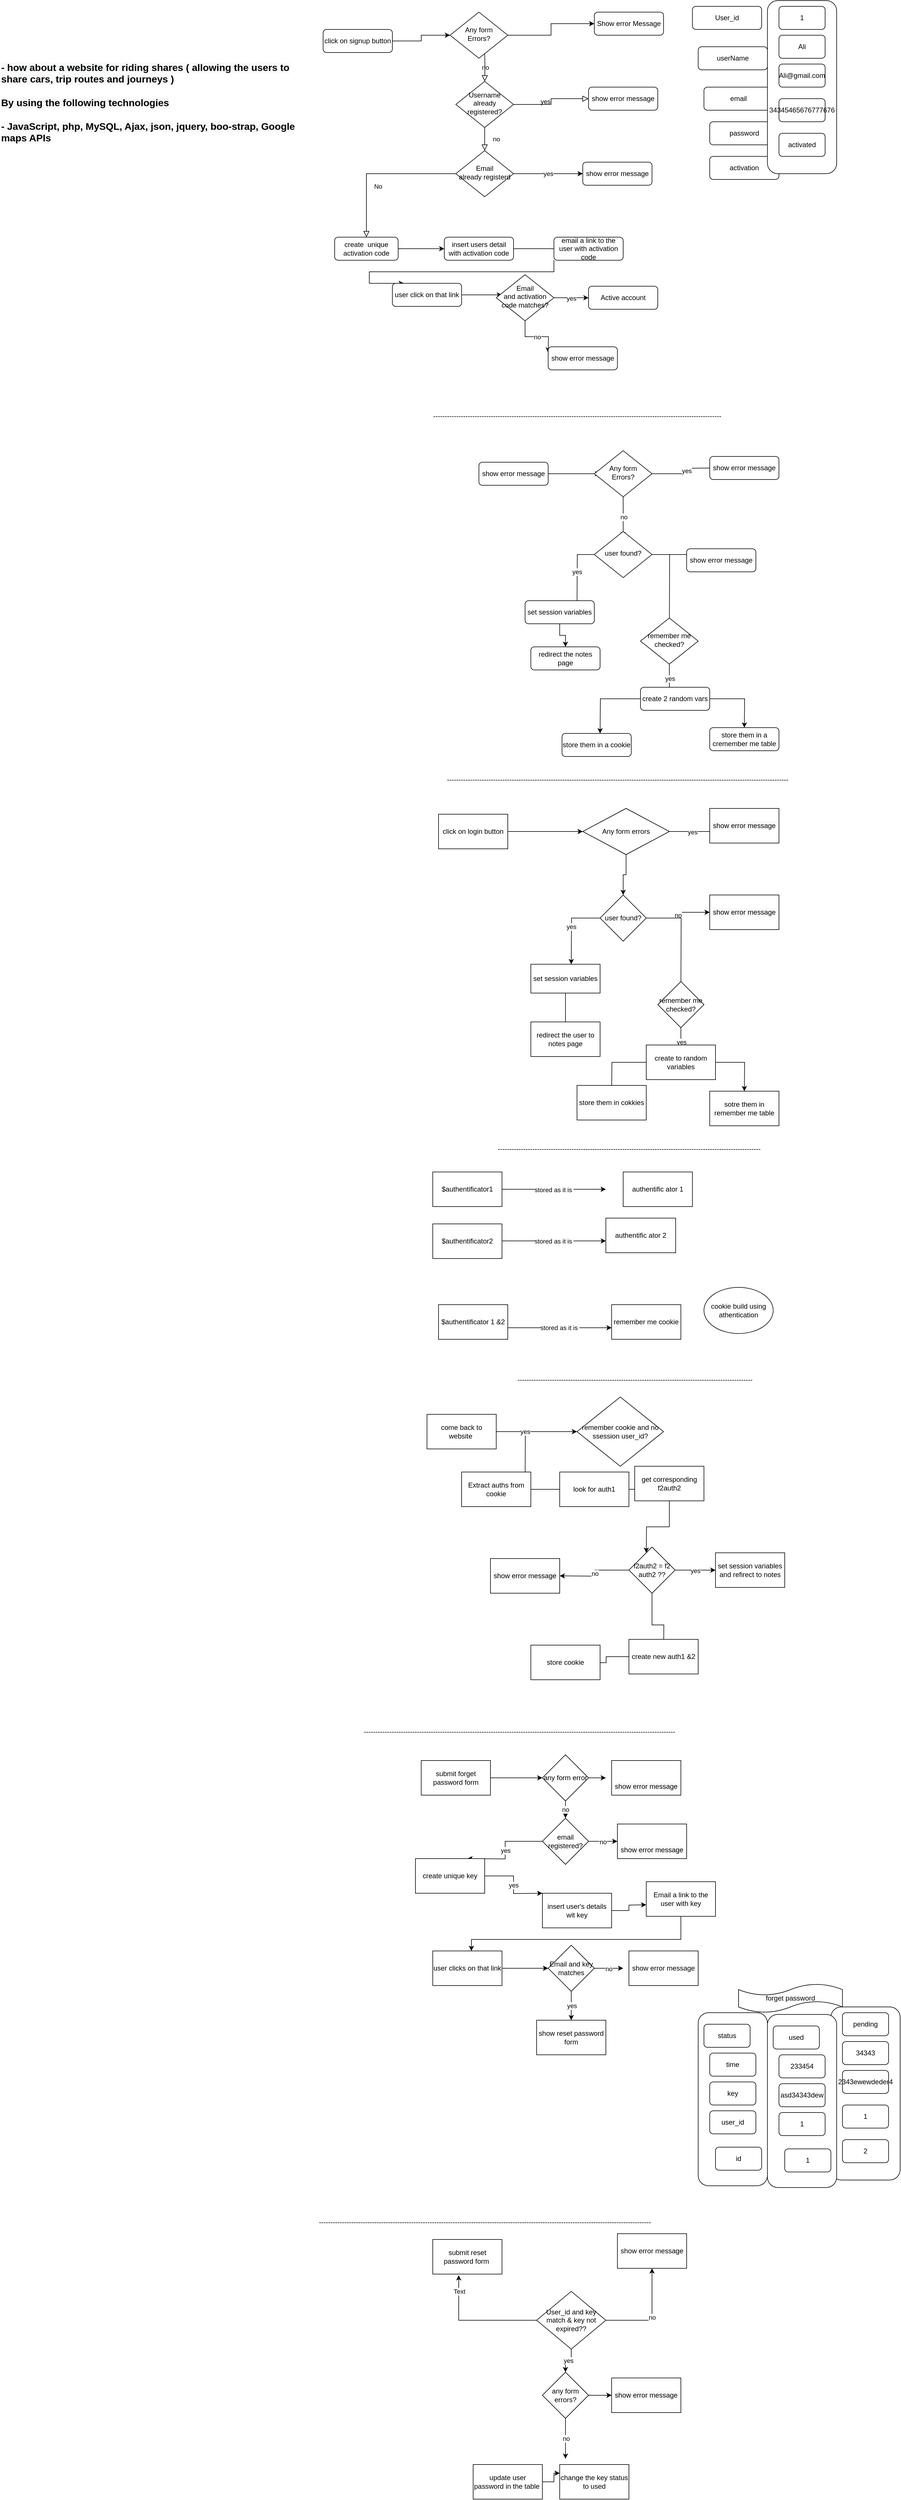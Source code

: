 <mxfile version="14.2.9" type="device"><diagram id="C5RBs43oDa-KdzZeNtuy" name="Page-1"><mxGraphModel dx="2393" dy="638" grid="1" gridSize="10" guides="1" tooltips="1" connect="1" arrows="1" fold="1" page="1" pageScale="1" pageWidth="827" pageHeight="1169" math="0" shadow="0"><root><mxCell id="WIyWlLk6GJQsqaUBKTNV-0"/><mxCell id="WIyWlLk6GJQsqaUBKTNV-1" parent="WIyWlLk6GJQsqaUBKTNV-0"/><mxCell id="WIyWlLk6GJQsqaUBKTNV-2" value="no" style="rounded=0;html=1;jettySize=auto;orthogonalLoop=1;fontSize=11;endArrow=block;endFill=0;endSize=8;strokeWidth=1;shadow=0;labelBackgroundColor=none;edgeStyle=orthogonalEdgeStyle;" parent="WIyWlLk6GJQsqaUBKTNV-1" target="WIyWlLk6GJQsqaUBKTNV-6" edge="1"><mxGeometry relative="1" as="geometry"><mxPoint x="220" y="120" as="sourcePoint"/></mxGeometry></mxCell><mxCell id="WIyWlLk6GJQsqaUBKTNV-4" value="no&lt;br&gt;" style="rounded=0;html=1;jettySize=auto;orthogonalLoop=1;fontSize=11;endArrow=block;endFill=0;endSize=8;strokeWidth=1;shadow=0;labelBackgroundColor=none;edgeStyle=orthogonalEdgeStyle;" parent="WIyWlLk6GJQsqaUBKTNV-1" source="WIyWlLk6GJQsqaUBKTNV-6" target="WIyWlLk6GJQsqaUBKTNV-10" edge="1"><mxGeometry y="20" relative="1" as="geometry"><mxPoint as="offset"/></mxGeometry></mxCell><mxCell id="WIyWlLk6GJQsqaUBKTNV-5" value="yes" style="edgeStyle=orthogonalEdgeStyle;rounded=0;html=1;jettySize=auto;orthogonalLoop=1;fontSize=11;endArrow=block;endFill=0;endSize=8;strokeWidth=1;shadow=0;labelBackgroundColor=none;" parent="WIyWlLk6GJQsqaUBKTNV-1" source="WIyWlLk6GJQsqaUBKTNV-6" target="WIyWlLk6GJQsqaUBKTNV-7" edge="1"><mxGeometry y="10" relative="1" as="geometry"><mxPoint as="offset"/></mxGeometry></mxCell><mxCell id="WIyWlLk6GJQsqaUBKTNV-6" value="Username&lt;br&gt;already&lt;br&gt;registered?" style="rhombus;whiteSpace=wrap;html=1;shadow=0;fontFamily=Helvetica;fontSize=12;align=center;strokeWidth=1;spacing=6;spacingTop=-4;" parent="WIyWlLk6GJQsqaUBKTNV-1" vertex="1"><mxGeometry x="170" y="170" width="100" height="80" as="geometry"/></mxCell><mxCell id="WIyWlLk6GJQsqaUBKTNV-7" value="show error message" style="rounded=1;whiteSpace=wrap;html=1;fontSize=12;glass=0;strokeWidth=1;shadow=0;" parent="WIyWlLk6GJQsqaUBKTNV-1" vertex="1"><mxGeometry x="400" y="180" width="120" height="40" as="geometry"/></mxCell><mxCell id="WIyWlLk6GJQsqaUBKTNV-8" value="No" style="rounded=0;html=1;jettySize=auto;orthogonalLoop=1;fontSize=11;endArrow=block;endFill=0;endSize=8;strokeWidth=1;shadow=0;labelBackgroundColor=none;edgeStyle=orthogonalEdgeStyle;" parent="WIyWlLk6GJQsqaUBKTNV-1" source="WIyWlLk6GJQsqaUBKTNV-10" target="WIyWlLk6GJQsqaUBKTNV-11" edge="1"><mxGeometry x="0.333" y="20" relative="1" as="geometry"><mxPoint as="offset"/></mxGeometry></mxCell><mxCell id="TE9-_-77vawEu4F_Nk40-22" value="yes" style="edgeStyle=orthogonalEdgeStyle;rounded=0;orthogonalLoop=1;jettySize=auto;html=1;" edge="1" parent="WIyWlLk6GJQsqaUBKTNV-1" source="WIyWlLk6GJQsqaUBKTNV-10" target="WIyWlLk6GJQsqaUBKTNV-12"><mxGeometry relative="1" as="geometry"/></mxCell><mxCell id="WIyWlLk6GJQsqaUBKTNV-10" value="Email&lt;br&gt;already registerd" style="rhombus;whiteSpace=wrap;html=1;shadow=0;fontFamily=Helvetica;fontSize=12;align=center;strokeWidth=1;spacing=6;spacingTop=-4;" parent="WIyWlLk6GJQsqaUBKTNV-1" vertex="1"><mxGeometry x="170" y="290" width="100" height="80" as="geometry"/></mxCell><mxCell id="WIyWlLk6GJQsqaUBKTNV-11" value="create&amp;nbsp; unique activation code" style="rounded=1;whiteSpace=wrap;html=1;fontSize=12;glass=0;strokeWidth=1;shadow=0;" parent="WIyWlLk6GJQsqaUBKTNV-1" vertex="1"><mxGeometry x="-40" y="440" width="110" height="40" as="geometry"/></mxCell><mxCell id="WIyWlLk6GJQsqaUBKTNV-12" value="show error message" style="rounded=1;whiteSpace=wrap;html=1;fontSize=12;glass=0;strokeWidth=1;shadow=0;" parent="WIyWlLk6GJQsqaUBKTNV-1" vertex="1"><mxGeometry x="390" y="310" width="120" height="40" as="geometry"/></mxCell><mxCell id="TE9-_-77vawEu4F_Nk40-1" style="edgeStyle=orthogonalEdgeStyle;rounded=0;orthogonalLoop=1;jettySize=auto;html=1;entryX=0;entryY=0.5;entryDx=0;entryDy=0;" edge="1" parent="WIyWlLk6GJQsqaUBKTNV-1" source="TE9-_-77vawEu4F_Nk40-0" target="TE9-_-77vawEu4F_Nk40-2"><mxGeometry relative="1" as="geometry"><mxPoint x="160" y="100" as="targetPoint"/></mxGeometry></mxCell><mxCell id="TE9-_-77vawEu4F_Nk40-0" value="click on signup button" style="rounded=1;whiteSpace=wrap;html=1;fontSize=12;glass=0;strokeWidth=1;shadow=0;" vertex="1" parent="WIyWlLk6GJQsqaUBKTNV-1"><mxGeometry x="-60" y="80" width="120" height="40" as="geometry"/></mxCell><mxCell id="TE9-_-77vawEu4F_Nk40-3" style="edgeStyle=orthogonalEdgeStyle;rounded=0;orthogonalLoop=1;jettySize=auto;html=1;" edge="1" parent="WIyWlLk6GJQsqaUBKTNV-1" source="TE9-_-77vawEu4F_Nk40-2" target="TE9-_-77vawEu4F_Nk40-4"><mxGeometry relative="1" as="geometry"><mxPoint x="320" y="80" as="targetPoint"/></mxGeometry></mxCell><mxCell id="TE9-_-77vawEu4F_Nk40-2" value="Any form&lt;br&gt;Errors?&lt;br&gt;" style="rhombus;whiteSpace=wrap;html=1;shadow=0;fontFamily=Helvetica;fontSize=12;align=center;strokeWidth=1;spacing=6;spacingTop=-4;" vertex="1" parent="WIyWlLk6GJQsqaUBKTNV-1"><mxGeometry x="160" y="50" width="100" height="80" as="geometry"/></mxCell><mxCell id="TE9-_-77vawEu4F_Nk40-4" value="Show error Message" style="rounded=1;whiteSpace=wrap;html=1;fontSize=12;glass=0;strokeWidth=1;shadow=0;" vertex="1" parent="WIyWlLk6GJQsqaUBKTNV-1"><mxGeometry x="410" y="50" width="120" height="40" as="geometry"/></mxCell><mxCell id="TE9-_-77vawEu4F_Nk40-9" style="edgeStyle=orthogonalEdgeStyle;rounded=0;orthogonalLoop=1;jettySize=auto;html=1;" edge="1" parent="WIyWlLk6GJQsqaUBKTNV-1" source="TE9-_-77vawEu4F_Nk40-7"><mxGeometry relative="1" as="geometry"><mxPoint x="350" y="460" as="targetPoint"/></mxGeometry></mxCell><mxCell id="TE9-_-77vawEu4F_Nk40-7" value="insert users detail with activation code" style="rounded=1;whiteSpace=wrap;html=1;fontSize=12;glass=0;strokeWidth=1;shadow=0;" vertex="1" parent="WIyWlLk6GJQsqaUBKTNV-1"><mxGeometry x="150" y="440" width="120" height="40" as="geometry"/></mxCell><mxCell id="TE9-_-77vawEu4F_Nk40-8" style="edgeStyle=orthogonalEdgeStyle;rounded=0;orthogonalLoop=1;jettySize=auto;html=1;" edge="1" parent="WIyWlLk6GJQsqaUBKTNV-1" source="WIyWlLk6GJQsqaUBKTNV-11" target="TE9-_-77vawEu4F_Nk40-7"><mxGeometry relative="1" as="geometry"><mxPoint x="150" y="460" as="targetPoint"/><mxPoint x="70" y="460" as="sourcePoint"/></mxGeometry></mxCell><mxCell id="TE9-_-77vawEu4F_Nk40-12" style="edgeStyle=orthogonalEdgeStyle;rounded=0;orthogonalLoop=1;jettySize=auto;html=1;exitX=0;exitY=1;exitDx=0;exitDy=0;" edge="1" parent="WIyWlLk6GJQsqaUBKTNV-1" source="TE9-_-77vawEu4F_Nk40-10"><mxGeometry relative="1" as="geometry"><mxPoint x="80" y="520" as="targetPoint"/><Array as="points"><mxPoint x="340" y="500"/><mxPoint x="20" y="500"/><mxPoint x="20" y="520"/></Array></mxGeometry></mxCell><mxCell id="TE9-_-77vawEu4F_Nk40-10" value="email a link to the user with activation code" style="rounded=1;whiteSpace=wrap;html=1;fontSize=12;glass=0;strokeWidth=1;shadow=0;" vertex="1" parent="WIyWlLk6GJQsqaUBKTNV-1"><mxGeometry x="340" y="440" width="120" height="40" as="geometry"/></mxCell><mxCell id="TE9-_-77vawEu4F_Nk40-14" style="edgeStyle=orthogonalEdgeStyle;rounded=0;orthogonalLoop=1;jettySize=auto;html=1;" edge="1" parent="WIyWlLk6GJQsqaUBKTNV-1" source="TE9-_-77vawEu4F_Nk40-13"><mxGeometry relative="1" as="geometry"><mxPoint x="250" y="540" as="targetPoint"/></mxGeometry></mxCell><mxCell id="TE9-_-77vawEu4F_Nk40-13" value="user click on that link" style="rounded=1;whiteSpace=wrap;html=1;fontSize=12;glass=0;strokeWidth=1;shadow=0;" vertex="1" parent="WIyWlLk6GJQsqaUBKTNV-1"><mxGeometry x="60" y="520" width="120" height="40" as="geometry"/></mxCell><mxCell id="TE9-_-77vawEu4F_Nk40-16" value="yes" style="edgeStyle=orthogonalEdgeStyle;rounded=0;orthogonalLoop=1;jettySize=auto;html=1;" edge="1" parent="WIyWlLk6GJQsqaUBKTNV-1" source="TE9-_-77vawEu4F_Nk40-15"><mxGeometry relative="1" as="geometry"><mxPoint x="400" y="545" as="targetPoint"/></mxGeometry></mxCell><mxCell id="TE9-_-77vawEu4F_Nk40-19" value="no" style="edgeStyle=orthogonalEdgeStyle;rounded=0;orthogonalLoop=1;jettySize=auto;html=1;" edge="1" parent="WIyWlLk6GJQsqaUBKTNV-1" source="TE9-_-77vawEu4F_Nk40-15"><mxGeometry relative="1" as="geometry"><mxPoint x="330" y="640" as="targetPoint"/></mxGeometry></mxCell><mxCell id="TE9-_-77vawEu4F_Nk40-15" value="Email&lt;br&gt;and activation code matches?" style="rhombus;whiteSpace=wrap;html=1;shadow=0;fontFamily=Helvetica;fontSize=12;align=center;strokeWidth=1;spacing=6;spacingTop=-4;" vertex="1" parent="WIyWlLk6GJQsqaUBKTNV-1"><mxGeometry x="240" y="505" width="100" height="80" as="geometry"/></mxCell><mxCell id="TE9-_-77vawEu4F_Nk40-17" value="Active account" style="rounded=1;whiteSpace=wrap;html=1;fontSize=12;glass=0;strokeWidth=1;shadow=0;" vertex="1" parent="WIyWlLk6GJQsqaUBKTNV-1"><mxGeometry x="400" y="525" width="120" height="40" as="geometry"/></mxCell><mxCell id="TE9-_-77vawEu4F_Nk40-20" value="show error message" style="rounded=1;whiteSpace=wrap;html=1;fontSize=12;glass=0;strokeWidth=1;shadow=0;" vertex="1" parent="WIyWlLk6GJQsqaUBKTNV-1"><mxGeometry x="330" y="630" width="120" height="40" as="geometry"/></mxCell><mxCell id="TE9-_-77vawEu4F_Nk40-23" value="User_id" style="rounded=1;whiteSpace=wrap;html=1;fontSize=12;glass=0;strokeWidth=1;shadow=0;" vertex="1" parent="WIyWlLk6GJQsqaUBKTNV-1"><mxGeometry x="580" y="40" width="120" height="40" as="geometry"/></mxCell><mxCell id="TE9-_-77vawEu4F_Nk40-24" value="userName" style="rounded=1;whiteSpace=wrap;html=1;fontSize=12;glass=0;strokeWidth=1;shadow=0;" vertex="1" parent="WIyWlLk6GJQsqaUBKTNV-1"><mxGeometry x="590" y="110" width="120" height="40" as="geometry"/></mxCell><mxCell id="TE9-_-77vawEu4F_Nk40-25" value="email" style="rounded=1;whiteSpace=wrap;html=1;fontSize=12;glass=0;strokeWidth=1;shadow=0;" vertex="1" parent="WIyWlLk6GJQsqaUBKTNV-1"><mxGeometry x="600" y="180" width="120" height="40" as="geometry"/></mxCell><mxCell id="TE9-_-77vawEu4F_Nk40-26" value="password" style="rounded=1;whiteSpace=wrap;html=1;fontSize=12;glass=0;strokeWidth=1;shadow=0;" vertex="1" parent="WIyWlLk6GJQsqaUBKTNV-1"><mxGeometry x="610" y="240" width="120" height="40" as="geometry"/></mxCell><mxCell id="TE9-_-77vawEu4F_Nk40-27" value="activation" style="rounded=1;whiteSpace=wrap;html=1;fontSize=12;glass=0;strokeWidth=1;shadow=0;" vertex="1" parent="WIyWlLk6GJQsqaUBKTNV-1"><mxGeometry x="610" y="300" width="120" height="40" as="geometry"/></mxCell><mxCell id="TE9-_-77vawEu4F_Nk40-36" style="edgeStyle=orthogonalEdgeStyle;rounded=0;orthogonalLoop=1;jettySize=auto;html=1;" edge="1" parent="WIyWlLk6GJQsqaUBKTNV-1" source="TE9-_-77vawEu4F_Nk40-35"><mxGeometry relative="1" as="geometry"><mxPoint x="420" y="850" as="targetPoint"/></mxGeometry></mxCell><mxCell id="TE9-_-77vawEu4F_Nk40-35" value="show error message" style="rounded=1;whiteSpace=wrap;html=1;fontSize=12;glass=0;strokeWidth=1;shadow=0;" vertex="1" parent="WIyWlLk6GJQsqaUBKTNV-1"><mxGeometry x="210" y="830" width="120" height="40" as="geometry"/></mxCell><mxCell id="TE9-_-77vawEu4F_Nk40-39" value="yes" style="edgeStyle=orthogonalEdgeStyle;rounded=0;orthogonalLoop=1;jettySize=auto;html=1;" edge="1" parent="WIyWlLk6GJQsqaUBKTNV-1" source="TE9-_-77vawEu4F_Nk40-38"><mxGeometry relative="1" as="geometry"><mxPoint x="630" y="840" as="targetPoint"/></mxGeometry></mxCell><mxCell id="TE9-_-77vawEu4F_Nk40-40" value="no" style="edgeStyle=orthogonalEdgeStyle;rounded=0;orthogonalLoop=1;jettySize=auto;html=1;" edge="1" parent="WIyWlLk6GJQsqaUBKTNV-1" source="TE9-_-77vawEu4F_Nk40-38"><mxGeometry relative="1" as="geometry"><mxPoint x="460" y="960" as="targetPoint"/></mxGeometry></mxCell><mxCell id="TE9-_-77vawEu4F_Nk40-38" value="Any form&lt;br&gt;Errors?" style="rhombus;whiteSpace=wrap;html=1;shadow=0;fontFamily=Helvetica;fontSize=12;align=center;strokeWidth=1;spacing=6;spacingTop=-4;" vertex="1" parent="WIyWlLk6GJQsqaUBKTNV-1"><mxGeometry x="410" y="810" width="100" height="80" as="geometry"/></mxCell><mxCell id="TE9-_-77vawEu4F_Nk40-41" value="show error message" style="rounded=1;whiteSpace=wrap;html=1;fontSize=12;glass=0;strokeWidth=1;shadow=0;" vertex="1" parent="WIyWlLk6GJQsqaUBKTNV-1"><mxGeometry x="610" y="820" width="120" height="40" as="geometry"/></mxCell><mxCell id="TE9-_-77vawEu4F_Nk40-43" style="edgeStyle=orthogonalEdgeStyle;rounded=0;orthogonalLoop=1;jettySize=auto;html=1;" edge="1" parent="WIyWlLk6GJQsqaUBKTNV-1" source="TE9-_-77vawEu4F_Nk40-42"><mxGeometry relative="1" as="geometry"><mxPoint x="580" y="990" as="targetPoint"/></mxGeometry></mxCell><mxCell id="TE9-_-77vawEu4F_Nk40-45" value="yes" style="edgeStyle=orthogonalEdgeStyle;rounded=0;orthogonalLoop=1;jettySize=auto;html=1;" edge="1" parent="WIyWlLk6GJQsqaUBKTNV-1" source="TE9-_-77vawEu4F_Nk40-42"><mxGeometry relative="1" as="geometry"><mxPoint x="380" y="1080" as="targetPoint"/></mxGeometry></mxCell><mxCell id="TE9-_-77vawEu4F_Nk40-46" style="edgeStyle=orthogonalEdgeStyle;rounded=0;orthogonalLoop=1;jettySize=auto;html=1;" edge="1" parent="WIyWlLk6GJQsqaUBKTNV-1" source="TE9-_-77vawEu4F_Nk40-42"><mxGeometry relative="1" as="geometry"><mxPoint x="540" y="1140" as="targetPoint"/></mxGeometry></mxCell><mxCell id="TE9-_-77vawEu4F_Nk40-42" value="user found?" style="rhombus;whiteSpace=wrap;html=1;shadow=0;fontFamily=Helvetica;fontSize=12;align=center;strokeWidth=1;spacing=6;spacingTop=-4;" vertex="1" parent="WIyWlLk6GJQsqaUBKTNV-1"><mxGeometry x="410" y="950" width="100" height="80" as="geometry"/></mxCell><mxCell id="TE9-_-77vawEu4F_Nk40-44" value="show error message" style="rounded=1;whiteSpace=wrap;html=1;fontSize=12;glass=0;strokeWidth=1;shadow=0;" vertex="1" parent="WIyWlLk6GJQsqaUBKTNV-1"><mxGeometry x="570" y="980" width="120" height="40" as="geometry"/></mxCell><mxCell id="TE9-_-77vawEu4F_Nk40-49" style="edgeStyle=orthogonalEdgeStyle;rounded=0;orthogonalLoop=1;jettySize=auto;html=1;" edge="1" parent="WIyWlLk6GJQsqaUBKTNV-1" source="TE9-_-77vawEu4F_Nk40-47" target="TE9-_-77vawEu4F_Nk40-48"><mxGeometry relative="1" as="geometry"/></mxCell><mxCell id="TE9-_-77vawEu4F_Nk40-47" value="set session variables" style="rounded=1;whiteSpace=wrap;html=1;fontSize=12;glass=0;strokeWidth=1;shadow=0;" vertex="1" parent="WIyWlLk6GJQsqaUBKTNV-1"><mxGeometry x="290" y="1070" width="120" height="40" as="geometry"/></mxCell><mxCell id="TE9-_-77vawEu4F_Nk40-48" value="redirect the notes page" style="rounded=1;whiteSpace=wrap;html=1;fontSize=12;glass=0;strokeWidth=1;shadow=0;" vertex="1" parent="WIyWlLk6GJQsqaUBKTNV-1"><mxGeometry x="300" y="1150" width="120" height="40" as="geometry"/></mxCell><mxCell id="TE9-_-77vawEu4F_Nk40-51" value="yes" style="edgeStyle=orthogonalEdgeStyle;rounded=0;orthogonalLoop=1;jettySize=auto;html=1;" edge="1" parent="WIyWlLk6GJQsqaUBKTNV-1" source="TE9-_-77vawEu4F_Nk40-50"><mxGeometry relative="1" as="geometry"><mxPoint x="540" y="1230" as="targetPoint"/></mxGeometry></mxCell><mxCell id="TE9-_-77vawEu4F_Nk40-50" value="remember me checked?" style="rhombus;whiteSpace=wrap;html=1;shadow=0;fontFamily=Helvetica;fontSize=12;align=center;strokeWidth=1;spacing=6;spacingTop=-4;" vertex="1" parent="WIyWlLk6GJQsqaUBKTNV-1"><mxGeometry x="490" y="1100" width="100" height="80" as="geometry"/></mxCell><mxCell id="TE9-_-77vawEu4F_Nk40-53" style="edgeStyle=orthogonalEdgeStyle;rounded=0;orthogonalLoop=1;jettySize=auto;html=1;" edge="1" parent="WIyWlLk6GJQsqaUBKTNV-1" source="TE9-_-77vawEu4F_Nk40-52"><mxGeometry relative="1" as="geometry"><mxPoint x="420" y="1300" as="targetPoint"/></mxGeometry></mxCell><mxCell id="TE9-_-77vawEu4F_Nk40-54" style="edgeStyle=orthogonalEdgeStyle;rounded=0;orthogonalLoop=1;jettySize=auto;html=1;" edge="1" parent="WIyWlLk6GJQsqaUBKTNV-1" source="TE9-_-77vawEu4F_Nk40-52"><mxGeometry relative="1" as="geometry"><mxPoint x="670" y="1290" as="targetPoint"/></mxGeometry></mxCell><mxCell id="TE9-_-77vawEu4F_Nk40-52" value="create 2 random vars" style="rounded=1;whiteSpace=wrap;html=1;fontSize=12;glass=0;strokeWidth=1;shadow=0;" vertex="1" parent="WIyWlLk6GJQsqaUBKTNV-1"><mxGeometry x="490" y="1220" width="120" height="40" as="geometry"/></mxCell><mxCell id="TE9-_-77vawEu4F_Nk40-55" value="store them in a cookie" style="rounded=1;whiteSpace=wrap;html=1;fontSize=12;glass=0;strokeWidth=1;shadow=0;" vertex="1" parent="WIyWlLk6GJQsqaUBKTNV-1"><mxGeometry x="354" y="1300" width="120" height="40" as="geometry"/></mxCell><mxCell id="TE9-_-77vawEu4F_Nk40-56" value="store them in a cremember me table" style="rounded=1;whiteSpace=wrap;html=1;fontSize=12;glass=0;strokeWidth=1;shadow=0;" vertex="1" parent="WIyWlLk6GJQsqaUBKTNV-1"><mxGeometry x="610" y="1290" width="120" height="40" as="geometry"/></mxCell><mxCell id="TE9-_-77vawEu4F_Nk40-58" style="edgeStyle=orthogonalEdgeStyle;rounded=0;orthogonalLoop=1;jettySize=auto;html=1;entryX=0;entryY=0.5;entryDx=0;entryDy=0;" edge="1" parent="WIyWlLk6GJQsqaUBKTNV-1" source="TE9-_-77vawEu4F_Nk40-57" target="TE9-_-77vawEu4F_Nk40-60"><mxGeometry relative="1" as="geometry"><mxPoint x="370" y="1470" as="targetPoint"/></mxGeometry></mxCell><mxCell id="TE9-_-77vawEu4F_Nk40-57" value="click on login button" style="whiteSpace=wrap;html=1;" vertex="1" parent="WIyWlLk6GJQsqaUBKTNV-1"><mxGeometry x="140" y="1440" width="120" height="60" as="geometry"/></mxCell><mxCell id="TE9-_-77vawEu4F_Nk40-65" value="yes" style="edgeStyle=orthogonalEdgeStyle;rounded=0;orthogonalLoop=1;jettySize=auto;html=1;" edge="1" parent="WIyWlLk6GJQsqaUBKTNV-1" source="TE9-_-77vawEu4F_Nk40-60"><mxGeometry relative="1" as="geometry"><mxPoint x="620" y="1470" as="targetPoint"/></mxGeometry></mxCell><mxCell id="TE9-_-77vawEu4F_Nk40-79" style="edgeStyle=orthogonalEdgeStyle;rounded=0;orthogonalLoop=1;jettySize=auto;html=1;entryX=0.5;entryY=0;entryDx=0;entryDy=0;" edge="1" parent="WIyWlLk6GJQsqaUBKTNV-1" source="TE9-_-77vawEu4F_Nk40-60" target="TE9-_-77vawEu4F_Nk40-71"><mxGeometry relative="1" as="geometry"/></mxCell><mxCell id="TE9-_-77vawEu4F_Nk40-60" value="Any form errors" style="rhombus;whiteSpace=wrap;html=1;" vertex="1" parent="WIyWlLk6GJQsqaUBKTNV-1"><mxGeometry x="390" y="1430" width="150" height="80" as="geometry"/></mxCell><mxCell id="TE9-_-77vawEu4F_Nk40-68" value="&#10;&#10;&lt;span style=&quot;color: rgb(0, 0, 0); font-family: helvetica; font-size: 12px; font-style: normal; font-weight: 400; letter-spacing: normal; text-align: center; text-indent: 0px; text-transform: none; word-spacing: 0px; background-color: rgb(248, 249, 250); display: inline; float: none;&quot;&gt;show error message&lt;/span&gt;&#10;&#10;" style="whiteSpace=wrap;html=1;" vertex="1" parent="WIyWlLk6GJQsqaUBKTNV-1"><mxGeometry x="610" y="1430" width="120" height="60" as="geometry"/></mxCell><mxCell id="TE9-_-77vawEu4F_Nk40-70" value="&#10;&#10;&lt;span style=&quot;color: rgb(0, 0, 0); font-family: helvetica; font-size: 12px; font-style: normal; font-weight: 400; letter-spacing: normal; text-align: center; text-indent: 0px; text-transform: none; word-spacing: 0px; background-color: rgb(248, 249, 250); display: inline; float: none;&quot;&gt;show error message&lt;/span&gt;&#10;&#10;" style="whiteSpace=wrap;html=1;" vertex="1" parent="WIyWlLk6GJQsqaUBKTNV-1"><mxGeometry x="610" y="1580" width="120" height="60" as="geometry"/></mxCell><mxCell id="TE9-_-77vawEu4F_Nk40-73" value="no" style="edgeStyle=orthogonalEdgeStyle;rounded=0;orthogonalLoop=1;jettySize=auto;html=1;entryX=0;entryY=0.5;entryDx=0;entryDy=0;" edge="1" parent="WIyWlLk6GJQsqaUBKTNV-1" source="TE9-_-77vawEu4F_Nk40-71" target="TE9-_-77vawEu4F_Nk40-70"><mxGeometry relative="1" as="geometry"/></mxCell><mxCell id="TE9-_-77vawEu4F_Nk40-74" value="yes" style="edgeStyle=orthogonalEdgeStyle;rounded=0;orthogonalLoop=1;jettySize=auto;html=1;" edge="1" parent="WIyWlLk6GJQsqaUBKTNV-1" source="TE9-_-77vawEu4F_Nk40-71"><mxGeometry relative="1" as="geometry"><mxPoint x="370" y="1700" as="targetPoint"/></mxGeometry></mxCell><mxCell id="TE9-_-77vawEu4F_Nk40-80" style="edgeStyle=orthogonalEdgeStyle;rounded=0;orthogonalLoop=1;jettySize=auto;html=1;" edge="1" parent="WIyWlLk6GJQsqaUBKTNV-1" source="TE9-_-77vawEu4F_Nk40-71"><mxGeometry relative="1" as="geometry"><mxPoint x="560" y="1750" as="targetPoint"/></mxGeometry></mxCell><mxCell id="TE9-_-77vawEu4F_Nk40-71" value="user found?" style="rhombus;whiteSpace=wrap;html=1;" vertex="1" parent="WIyWlLk6GJQsqaUBKTNV-1"><mxGeometry x="420" y="1580" width="80" height="80" as="geometry"/></mxCell><mxCell id="TE9-_-77vawEu4F_Nk40-76" style="edgeStyle=orthogonalEdgeStyle;rounded=0;orthogonalLoop=1;jettySize=auto;html=1;" edge="1" parent="WIyWlLk6GJQsqaUBKTNV-1" source="TE9-_-77vawEu4F_Nk40-75"><mxGeometry relative="1" as="geometry"><mxPoint x="360" y="1810" as="targetPoint"/></mxGeometry></mxCell><mxCell id="TE9-_-77vawEu4F_Nk40-75" value="&lt;span&gt;set session variables&lt;/span&gt;" style="whiteSpace=wrap;html=1;" vertex="1" parent="WIyWlLk6GJQsqaUBKTNV-1"><mxGeometry x="300" y="1700" width="120" height="50" as="geometry"/></mxCell><mxCell id="TE9-_-77vawEu4F_Nk40-78" value="redirect the user to notes page" style="whiteSpace=wrap;html=1;" vertex="1" parent="WIyWlLk6GJQsqaUBKTNV-1"><mxGeometry x="300" y="1800" width="120" height="60" as="geometry"/></mxCell><mxCell id="TE9-_-77vawEu4F_Nk40-82" value="yes" style="edgeStyle=orthogonalEdgeStyle;rounded=0;orthogonalLoop=1;jettySize=auto;html=1;" edge="1" parent="WIyWlLk6GJQsqaUBKTNV-1" source="TE9-_-77vawEu4F_Nk40-81"><mxGeometry relative="1" as="geometry"><mxPoint x="560" y="1860" as="targetPoint"/></mxGeometry></mxCell><mxCell id="TE9-_-77vawEu4F_Nk40-81" value="remember me checked?" style="rhombus;whiteSpace=wrap;html=1;" vertex="1" parent="WIyWlLk6GJQsqaUBKTNV-1"><mxGeometry x="520" y="1730" width="80" height="80" as="geometry"/></mxCell><mxCell id="TE9-_-77vawEu4F_Nk40-84" style="edgeStyle=orthogonalEdgeStyle;rounded=0;orthogonalLoop=1;jettySize=auto;html=1;" edge="1" parent="WIyWlLk6GJQsqaUBKTNV-1" source="TE9-_-77vawEu4F_Nk40-83"><mxGeometry relative="1" as="geometry"><mxPoint x="440" y="1920" as="targetPoint"/></mxGeometry></mxCell><mxCell id="TE9-_-77vawEu4F_Nk40-85" style="edgeStyle=orthogonalEdgeStyle;rounded=0;orthogonalLoop=1;jettySize=auto;html=1;" edge="1" parent="WIyWlLk6GJQsqaUBKTNV-1" source="TE9-_-77vawEu4F_Nk40-83"><mxGeometry relative="1" as="geometry"><mxPoint x="670" y="1920" as="targetPoint"/></mxGeometry></mxCell><mxCell id="TE9-_-77vawEu4F_Nk40-83" value="create to random variables" style="whiteSpace=wrap;html=1;" vertex="1" parent="WIyWlLk6GJQsqaUBKTNV-1"><mxGeometry x="500" y="1840" width="120" height="60" as="geometry"/></mxCell><mxCell id="TE9-_-77vawEu4F_Nk40-86" value="store them in cokkies" style="whiteSpace=wrap;html=1;" vertex="1" parent="WIyWlLk6GJQsqaUBKTNV-1"><mxGeometry x="380" y="1910" width="120" height="60" as="geometry"/></mxCell><mxCell id="TE9-_-77vawEu4F_Nk40-87" value="sotre them in remember me table" style="whiteSpace=wrap;html=1;" vertex="1" parent="WIyWlLk6GJQsqaUBKTNV-1"><mxGeometry x="610" y="1920" width="120" height="60" as="geometry"/></mxCell><mxCell id="TE9-_-77vawEu4F_Nk40-89" value="stored as it is&amp;nbsp;" style="edgeStyle=orthogonalEdgeStyle;rounded=0;orthogonalLoop=1;jettySize=auto;html=1;" edge="1" parent="WIyWlLk6GJQsqaUBKTNV-1" source="TE9-_-77vawEu4F_Nk40-88"><mxGeometry relative="1" as="geometry"><mxPoint x="430" y="2090" as="targetPoint"/></mxGeometry></mxCell><mxCell id="TE9-_-77vawEu4F_Nk40-88" value="$authentificator1" style="whiteSpace=wrap;html=1;" vertex="1" parent="WIyWlLk6GJQsqaUBKTNV-1"><mxGeometry x="130" y="2060" width="120" height="60" as="geometry"/></mxCell><mxCell id="TE9-_-77vawEu4F_Nk40-90" value="authentific ator 1" style="whiteSpace=wrap;html=1;" vertex="1" parent="WIyWlLk6GJQsqaUBKTNV-1"><mxGeometry x="460" y="2060" width="120" height="60" as="geometry"/></mxCell><mxCell id="TE9-_-77vawEu4F_Nk40-91" value="$authentificator2" style="whiteSpace=wrap;html=1;" vertex="1" parent="WIyWlLk6GJQsqaUBKTNV-1"><mxGeometry x="130" y="2150" width="120" height="60" as="geometry"/></mxCell><mxCell id="TE9-_-77vawEu4F_Nk40-92" value="stored as it is&amp;nbsp;" style="edgeStyle=orthogonalEdgeStyle;rounded=0;orthogonalLoop=1;jettySize=auto;html=1;" edge="1" parent="WIyWlLk6GJQsqaUBKTNV-1"><mxGeometry relative="1" as="geometry"><mxPoint x="430" y="2179.5" as="targetPoint"/><mxPoint x="250" y="2179.5" as="sourcePoint"/></mxGeometry></mxCell><mxCell id="TE9-_-77vawEu4F_Nk40-93" value="authentific ator 2" style="whiteSpace=wrap;html=1;" vertex="1" parent="WIyWlLk6GJQsqaUBKTNV-1"><mxGeometry x="430" y="2140" width="121" height="60" as="geometry"/></mxCell><mxCell id="TE9-_-77vawEu4F_Nk40-94" value="$authentificator 1 &amp;amp;2" style="whiteSpace=wrap;html=1;" vertex="1" parent="WIyWlLk6GJQsqaUBKTNV-1"><mxGeometry x="140" y="2290" width="120" height="60" as="geometry"/></mxCell><mxCell id="TE9-_-77vawEu4F_Nk40-96" value="stored as it is&amp;nbsp;" style="edgeStyle=orthogonalEdgeStyle;rounded=0;orthogonalLoop=1;jettySize=auto;html=1;" edge="1" parent="WIyWlLk6GJQsqaUBKTNV-1"><mxGeometry relative="1" as="geometry"><mxPoint x="440" y="2330" as="targetPoint"/><mxPoint x="260" y="2330" as="sourcePoint"/></mxGeometry></mxCell><mxCell id="TE9-_-77vawEu4F_Nk40-97" value="remember me cookie" style="whiteSpace=wrap;html=1;" vertex="1" parent="WIyWlLk6GJQsqaUBKTNV-1"><mxGeometry x="440" y="2290" width="120" height="60" as="geometry"/></mxCell><mxCell id="TE9-_-77vawEu4F_Nk40-98" value="cookie build using athentication" style="ellipse;whiteSpace=wrap;html=1;" vertex="1" parent="WIyWlLk6GJQsqaUBKTNV-1"><mxGeometry x="600" y="2260" width="120" height="80" as="geometry"/></mxCell><mxCell id="TE9-_-77vawEu4F_Nk40-100" style="edgeStyle=orthogonalEdgeStyle;rounded=0;orthogonalLoop=1;jettySize=auto;html=1;" edge="1" parent="WIyWlLk6GJQsqaUBKTNV-1" source="TE9-_-77vawEu4F_Nk40-99"><mxGeometry relative="1" as="geometry"><mxPoint x="380" y="2510" as="targetPoint"/></mxGeometry></mxCell><mxCell id="TE9-_-77vawEu4F_Nk40-99" value="come back to website&amp;nbsp;" style="whiteSpace=wrap;html=1;" vertex="1" parent="WIyWlLk6GJQsqaUBKTNV-1"><mxGeometry x="120" y="2480" width="120" height="60" as="geometry"/></mxCell><mxCell id="TE9-_-77vawEu4F_Nk40-102" value="yes" style="edgeStyle=orthogonalEdgeStyle;rounded=0;orthogonalLoop=1;jettySize=auto;html=1;" edge="1" parent="WIyWlLk6GJQsqaUBKTNV-1" source="TE9-_-77vawEu4F_Nk40-101"><mxGeometry relative="1" as="geometry"><mxPoint x="290" y="2600" as="targetPoint"/></mxGeometry></mxCell><mxCell id="TE9-_-77vawEu4F_Nk40-101" value="remember cookie and no ssession user_id?" style="rhombus;whiteSpace=wrap;html=1;" vertex="1" parent="WIyWlLk6GJQsqaUBKTNV-1"><mxGeometry x="380" y="2450" width="150" height="120" as="geometry"/></mxCell><mxCell id="TE9-_-77vawEu4F_Nk40-104" style="edgeStyle=orthogonalEdgeStyle;rounded=0;orthogonalLoop=1;jettySize=auto;html=1;" edge="1" parent="WIyWlLk6GJQsqaUBKTNV-1" source="TE9-_-77vawEu4F_Nk40-103"><mxGeometry relative="1" as="geometry"><mxPoint x="370" y="2610" as="targetPoint"/></mxGeometry></mxCell><mxCell id="TE9-_-77vawEu4F_Nk40-103" value="Extract auths from cookie" style="whiteSpace=wrap;html=1;" vertex="1" parent="WIyWlLk6GJQsqaUBKTNV-1"><mxGeometry x="180" y="2580" width="120" height="60" as="geometry"/></mxCell><mxCell id="TE9-_-77vawEu4F_Nk40-107" style="edgeStyle=orthogonalEdgeStyle;rounded=0;orthogonalLoop=1;jettySize=auto;html=1;" edge="1" parent="WIyWlLk6GJQsqaUBKTNV-1" source="TE9-_-77vawEu4F_Nk40-106"><mxGeometry relative="1" as="geometry"><mxPoint x="520" y="2600" as="targetPoint"/></mxGeometry></mxCell><mxCell id="TE9-_-77vawEu4F_Nk40-106" value="look for auth1" style="whiteSpace=wrap;html=1;" vertex="1" parent="WIyWlLk6GJQsqaUBKTNV-1"><mxGeometry x="350" y="2580" width="120" height="60" as="geometry"/></mxCell><mxCell id="TE9-_-77vawEu4F_Nk40-109" style="edgeStyle=orthogonalEdgeStyle;rounded=0;orthogonalLoop=1;jettySize=auto;html=1;" edge="1" parent="WIyWlLk6GJQsqaUBKTNV-1" source="TE9-_-77vawEu4F_Nk40-108"><mxGeometry relative="1" as="geometry"><mxPoint x="500" y="2720" as="targetPoint"/></mxGeometry></mxCell><mxCell id="TE9-_-77vawEu4F_Nk40-108" value="get corresponding f2auth2" style="whiteSpace=wrap;html=1;" vertex="1" parent="WIyWlLk6GJQsqaUBKTNV-1"><mxGeometry x="480" y="2570" width="120" height="60" as="geometry"/></mxCell><mxCell id="TE9-_-77vawEu4F_Nk40-111" value="no" style="edgeStyle=orthogonalEdgeStyle;rounded=0;orthogonalLoop=1;jettySize=auto;html=1;" edge="1" parent="WIyWlLk6GJQsqaUBKTNV-1" source="TE9-_-77vawEu4F_Nk40-110"><mxGeometry relative="1" as="geometry"><mxPoint x="350" y="2760" as="targetPoint"/></mxGeometry></mxCell><mxCell id="TE9-_-77vawEu4F_Nk40-113" value="yes" style="edgeStyle=orthogonalEdgeStyle;rounded=0;orthogonalLoop=1;jettySize=auto;html=1;" edge="1" parent="WIyWlLk6GJQsqaUBKTNV-1" source="TE9-_-77vawEu4F_Nk40-110"><mxGeometry relative="1" as="geometry"><mxPoint x="620" y="2750" as="targetPoint"/></mxGeometry></mxCell><mxCell id="TE9-_-77vawEu4F_Nk40-115" style="edgeStyle=orthogonalEdgeStyle;rounded=0;orthogonalLoop=1;jettySize=auto;html=1;" edge="1" parent="WIyWlLk6GJQsqaUBKTNV-1" source="TE9-_-77vawEu4F_Nk40-110"><mxGeometry relative="1" as="geometry"><mxPoint x="530" y="2900" as="targetPoint"/></mxGeometry></mxCell><mxCell id="TE9-_-77vawEu4F_Nk40-110" value="f2auth2 = f2 auth2 ??" style="rhombus;whiteSpace=wrap;html=1;" vertex="1" parent="WIyWlLk6GJQsqaUBKTNV-1"><mxGeometry x="470" y="2710" width="80" height="80" as="geometry"/></mxCell><mxCell id="TE9-_-77vawEu4F_Nk40-112" value="&#10;&#10;&lt;span style=&quot;color: rgb(0, 0, 0); font-family: helvetica; font-size: 12px; font-style: normal; font-weight: 400; letter-spacing: normal; text-align: center; text-indent: 0px; text-transform: none; word-spacing: 0px; background-color: rgb(248, 249, 250); display: inline; float: none;&quot;&gt;show error message&lt;/span&gt;&#10;&#10;" style="whiteSpace=wrap;html=1;" vertex="1" parent="WIyWlLk6GJQsqaUBKTNV-1"><mxGeometry x="230" y="2730" width="120" height="60" as="geometry"/></mxCell><mxCell id="TE9-_-77vawEu4F_Nk40-114" value="set session variables and refirect to notes" style="whiteSpace=wrap;html=1;" vertex="1" parent="WIyWlLk6GJQsqaUBKTNV-1"><mxGeometry x="620" y="2720" width="120" height="60" as="geometry"/></mxCell><mxCell id="TE9-_-77vawEu4F_Nk40-117" style="edgeStyle=orthogonalEdgeStyle;rounded=0;orthogonalLoop=1;jettySize=auto;html=1;" edge="1" parent="WIyWlLk6GJQsqaUBKTNV-1" source="TE9-_-77vawEu4F_Nk40-116"><mxGeometry relative="1" as="geometry"><mxPoint x="390" y="2910" as="targetPoint"/></mxGeometry></mxCell><mxCell id="TE9-_-77vawEu4F_Nk40-116" value="create new auth1 &amp;amp;2" style="whiteSpace=wrap;html=1;" vertex="1" parent="WIyWlLk6GJQsqaUBKTNV-1"><mxGeometry x="470" y="2870" width="120" height="60" as="geometry"/></mxCell><mxCell id="TE9-_-77vawEu4F_Nk40-118" value="store cookie" style="whiteSpace=wrap;html=1;" vertex="1" parent="WIyWlLk6GJQsqaUBKTNV-1"><mxGeometry x="300" y="2880" width="120" height="60" as="geometry"/></mxCell><mxCell id="TE9-_-77vawEu4F_Nk40-119" value="&lt;div style=&quot;box-sizing: border-box ; font-family: &amp;#34;segoe ui&amp;#34; , , &amp;#34;apple color emoji&amp;#34; , &amp;#34;segoe ui emoji&amp;#34; , sans-serif ; font-size: 17px&quot;&gt;&lt;br&gt;&lt;/div&gt;" style="text;html=1;align=center;verticalAlign=middle;resizable=0;points=[];autosize=1;" vertex="1" parent="WIyWlLk6GJQsqaUBKTNV-1"><mxGeometry x="-540" y="140" width="20" height="20" as="geometry"/></mxCell><mxCell id="TE9-_-77vawEu4F_Nk40-120" value="---------------------------------------------------------------------------------------------------------------------------------------&lt;br&gt;" style="text;html=1;align=center;verticalAlign=middle;resizable=0;points=[];autosize=1;" vertex="1" parent="WIyWlLk6GJQsqaUBKTNV-1"><mxGeometry x="5" y="3020" width="550" height="20" as="geometry"/></mxCell><mxCell id="TE9-_-77vawEu4F_Nk40-145" style="edgeStyle=orthogonalEdgeStyle;rounded=0;orthogonalLoop=1;jettySize=auto;html=1;" edge="1" parent="WIyWlLk6GJQsqaUBKTNV-1" source="TE9-_-77vawEu4F_Nk40-121" target="TE9-_-77vawEu4F_Nk40-123"><mxGeometry relative="1" as="geometry"/></mxCell><mxCell id="TE9-_-77vawEu4F_Nk40-121" value="submit forget password form" style="whiteSpace=wrap;html=1;" vertex="1" parent="WIyWlLk6GJQsqaUBKTNV-1"><mxGeometry x="110" y="3080" width="120" height="60" as="geometry"/></mxCell><mxCell id="TE9-_-77vawEu4F_Nk40-124" style="edgeStyle=orthogonalEdgeStyle;rounded=0;orthogonalLoop=1;jettySize=auto;html=1;" edge="1" parent="WIyWlLk6GJQsqaUBKTNV-1" source="TE9-_-77vawEu4F_Nk40-123"><mxGeometry relative="1" as="geometry"><mxPoint x="430" y="3110" as="targetPoint"/></mxGeometry></mxCell><mxCell id="TE9-_-77vawEu4F_Nk40-126" value="no" style="edgeStyle=orthogonalEdgeStyle;rounded=0;orthogonalLoop=1;jettySize=auto;html=1;exitX=0.5;exitY=1;exitDx=0;exitDy=0;" edge="1" parent="WIyWlLk6GJQsqaUBKTNV-1" source="TE9-_-77vawEu4F_Nk40-123"><mxGeometry relative="1" as="geometry"><mxPoint x="360" y="3180" as="targetPoint"/></mxGeometry></mxCell><mxCell id="TE9-_-77vawEu4F_Nk40-123" value="any form error" style="rhombus;whiteSpace=wrap;html=1;" vertex="1" parent="WIyWlLk6GJQsqaUBKTNV-1"><mxGeometry x="320" y="3070" width="80" height="80" as="geometry"/></mxCell><mxCell id="TE9-_-77vawEu4F_Nk40-125" value="&#10;&#10;&lt;br style=&quot;color: rgb(0, 0, 0); font-family: helvetica; font-size: 12px; font-style: normal; font-weight: 400; letter-spacing: normal; text-align: center; text-indent: 0px; text-transform: none; word-spacing: 0px; background-color: rgb(248, 249, 250);&quot;&gt;&lt;br style=&quot;color: rgb(0, 0, 0); font-family: helvetica; font-size: 12px; font-style: normal; font-weight: 400; letter-spacing: normal; text-align: center; text-indent: 0px; text-transform: none; word-spacing: 0px; background-color: rgb(248, 249, 250);&quot;&gt;&lt;span style=&quot;color: rgb(0, 0, 0); font-size: 12px; font-style: normal; font-weight: 400; letter-spacing: normal; text-align: center; text-indent: 0px; text-transform: none; word-spacing: 0px; font-family: helvetica; background-color: rgb(248, 249, 250); display: inline; float: none;&quot;&gt;show error message&lt;/span&gt;&lt;br style=&quot;color: rgb(0, 0, 0); font-family: helvetica; font-size: 12px; font-style: normal; font-weight: 400; letter-spacing: normal; text-align: center; text-indent: 0px; text-transform: none; word-spacing: 0px; background-color: rgb(248, 249, 250);&quot;&gt;&#10;&#10;" style="whiteSpace=wrap;html=1;" vertex="1" parent="WIyWlLk6GJQsqaUBKTNV-1"><mxGeometry x="440" y="3080" width="120" height="60" as="geometry"/></mxCell><mxCell id="TE9-_-77vawEu4F_Nk40-128" value="yes" style="edgeStyle=orthogonalEdgeStyle;rounded=0;orthogonalLoop=1;jettySize=auto;html=1;" edge="1" parent="WIyWlLk6GJQsqaUBKTNV-1" source="TE9-_-77vawEu4F_Nk40-127"><mxGeometry relative="1" as="geometry"><mxPoint x="190" y="3250" as="targetPoint"/></mxGeometry></mxCell><mxCell id="TE9-_-77vawEu4F_Nk40-130" value="no" style="edgeStyle=orthogonalEdgeStyle;rounded=0;orthogonalLoop=1;jettySize=auto;html=1;" edge="1" parent="WIyWlLk6GJQsqaUBKTNV-1" source="TE9-_-77vawEu4F_Nk40-127"><mxGeometry relative="1" as="geometry"><mxPoint x="450" y="3220" as="targetPoint"/></mxGeometry></mxCell><mxCell id="TE9-_-77vawEu4F_Nk40-127" value="email registered?" style="rhombus;whiteSpace=wrap;html=1;" vertex="1" parent="WIyWlLk6GJQsqaUBKTNV-1"><mxGeometry x="320" y="3180" width="80" height="80" as="geometry"/></mxCell><mxCell id="TE9-_-77vawEu4F_Nk40-135" value="yes" style="edgeStyle=orthogonalEdgeStyle;rounded=0;orthogonalLoop=1;jettySize=auto;html=1;" edge="1" parent="WIyWlLk6GJQsqaUBKTNV-1" source="TE9-_-77vawEu4F_Nk40-129"><mxGeometry relative="1" as="geometry"><mxPoint x="320" y="3310" as="targetPoint"/></mxGeometry></mxCell><mxCell id="TE9-_-77vawEu4F_Nk40-129" value="create unique key" style="whiteSpace=wrap;html=1;" vertex="1" parent="WIyWlLk6GJQsqaUBKTNV-1"><mxGeometry x="100" y="3250" width="120" height="60" as="geometry"/></mxCell><mxCell id="TE9-_-77vawEu4F_Nk40-132" value="&#10;&#10;&lt;br style=&quot;color: rgb(0, 0, 0); font-family: helvetica; font-size: 12px; font-style: normal; font-weight: 400; letter-spacing: normal; text-align: center; text-indent: 0px; text-transform: none; word-spacing: 0px; background-color: rgb(248, 249, 250);&quot;&gt;&lt;br style=&quot;color: rgb(0, 0, 0); font-family: helvetica; font-size: 12px; font-style: normal; font-weight: 400; letter-spacing: normal; text-align: center; text-indent: 0px; text-transform: none; word-spacing: 0px; background-color: rgb(248, 249, 250);&quot;&gt;&lt;span style=&quot;color: rgb(0, 0, 0); font-size: 12px; font-style: normal; font-weight: 400; letter-spacing: normal; text-align: center; text-indent: 0px; text-transform: none; word-spacing: 0px; font-family: helvetica; background-color: rgb(248, 249, 250); display: inline; float: none;&quot;&gt;show error message&lt;/span&gt;&lt;br style=&quot;color: rgb(0, 0, 0); font-family: helvetica; font-size: 12px; font-style: normal; font-weight: 400; letter-spacing: normal; text-align: center; text-indent: 0px; text-transform: none; word-spacing: 0px; background-color: rgb(248, 249, 250);&quot;&gt;&#10;&#10;" style="whiteSpace=wrap;html=1;" vertex="1" parent="WIyWlLk6GJQsqaUBKTNV-1"><mxGeometry x="450" y="3190" width="120" height="60" as="geometry"/></mxCell><mxCell id="TE9-_-77vawEu4F_Nk40-136" style="edgeStyle=orthogonalEdgeStyle;rounded=0;orthogonalLoop=1;jettySize=auto;html=1;" edge="1" parent="WIyWlLk6GJQsqaUBKTNV-1" source="TE9-_-77vawEu4F_Nk40-134"><mxGeometry relative="1" as="geometry"><mxPoint x="500" y="3330" as="targetPoint"/></mxGeometry></mxCell><mxCell id="TE9-_-77vawEu4F_Nk40-134" value="insert user's details wit key" style="whiteSpace=wrap;html=1;" vertex="1" parent="WIyWlLk6GJQsqaUBKTNV-1"><mxGeometry x="320" y="3310" width="120" height="60" as="geometry"/></mxCell><mxCell id="TE9-_-77vawEu4F_Nk40-141" style="edgeStyle=orthogonalEdgeStyle;rounded=0;orthogonalLoop=1;jettySize=auto;html=1;entryX=0.558;entryY=0;entryDx=0;entryDy=0;entryPerimeter=0;" edge="1" parent="WIyWlLk6GJQsqaUBKTNV-1" source="TE9-_-77vawEu4F_Nk40-137" target="TE9-_-77vawEu4F_Nk40-139"><mxGeometry relative="1" as="geometry"><Array as="points"><mxPoint x="560" y="3390"/><mxPoint x="197" y="3390"/></Array></mxGeometry></mxCell><mxCell id="TE9-_-77vawEu4F_Nk40-137" value="Email a link to the user with key" style="whiteSpace=wrap;html=1;" vertex="1" parent="WIyWlLk6GJQsqaUBKTNV-1"><mxGeometry x="500" y="3290" width="120" height="60" as="geometry"/></mxCell><mxCell id="TE9-_-77vawEu4F_Nk40-142" value="no" style="edgeStyle=orthogonalEdgeStyle;rounded=0;orthogonalLoop=1;jettySize=auto;html=1;" edge="1" parent="WIyWlLk6GJQsqaUBKTNV-1" source="TE9-_-77vawEu4F_Nk40-138"><mxGeometry relative="1" as="geometry"><mxPoint x="460" y="3440" as="targetPoint"/></mxGeometry></mxCell><mxCell id="TE9-_-77vawEu4F_Nk40-143" value="yes" style="edgeStyle=orthogonalEdgeStyle;rounded=0;orthogonalLoop=1;jettySize=auto;html=1;" edge="1" parent="WIyWlLk6GJQsqaUBKTNV-1" source="TE9-_-77vawEu4F_Nk40-138"><mxGeometry relative="1" as="geometry"><mxPoint x="370" y="3530" as="targetPoint"/></mxGeometry></mxCell><mxCell id="TE9-_-77vawEu4F_Nk40-138" value="Email and key matches" style="rhombus;whiteSpace=wrap;html=1;" vertex="1" parent="WIyWlLk6GJQsqaUBKTNV-1"><mxGeometry x="330" y="3400" width="80" height="80" as="geometry"/></mxCell><mxCell id="TE9-_-77vawEu4F_Nk40-140" style="edgeStyle=orthogonalEdgeStyle;rounded=0;orthogonalLoop=1;jettySize=auto;html=1;entryX=0;entryY=0.5;entryDx=0;entryDy=0;" edge="1" parent="WIyWlLk6GJQsqaUBKTNV-1" source="TE9-_-77vawEu4F_Nk40-139" target="TE9-_-77vawEu4F_Nk40-138"><mxGeometry relative="1" as="geometry"/></mxCell><mxCell id="TE9-_-77vawEu4F_Nk40-139" value="user clicks on that link" style="whiteSpace=wrap;html=1;" vertex="1" parent="WIyWlLk6GJQsqaUBKTNV-1"><mxGeometry x="130" y="3410" width="120" height="60" as="geometry"/></mxCell><mxCell id="TE9-_-77vawEu4F_Nk40-144" value="show reset password form" style="whiteSpace=wrap;html=1;" vertex="1" parent="WIyWlLk6GJQsqaUBKTNV-1"><mxGeometry x="310" y="3530" width="120" height="60" as="geometry"/></mxCell><mxCell id="TE9-_-77vawEu4F_Nk40-146" value="show error message" style="whiteSpace=wrap;html=1;" vertex="1" parent="WIyWlLk6GJQsqaUBKTNV-1"><mxGeometry x="470" y="3410" width="120" height="60" as="geometry"/></mxCell><mxCell id="TE9-_-77vawEu4F_Nk40-148" value="" style="rounded=1;whiteSpace=wrap;html=1;fontSize=12;glass=0;strokeWidth=1;shadow=0;" vertex="1" parent="WIyWlLk6GJQsqaUBKTNV-1"><mxGeometry x="590" y="3517" width="120" height="300" as="geometry"/></mxCell><mxCell id="TE9-_-77vawEu4F_Nk40-156" value="status" style="rounded=1;whiteSpace=wrap;html=1;fontSize=12;glass=0;strokeWidth=1;shadow=0;" vertex="1" parent="WIyWlLk6GJQsqaUBKTNV-1"><mxGeometry x="600" y="3537" width="80" height="40" as="geometry"/></mxCell><mxCell id="TE9-_-77vawEu4F_Nk40-157" value="time" style="rounded=1;whiteSpace=wrap;html=1;fontSize=12;glass=0;strokeWidth=1;shadow=0;" vertex="1" parent="WIyWlLk6GJQsqaUBKTNV-1"><mxGeometry x="610" y="3587" width="80" height="40" as="geometry"/></mxCell><mxCell id="TE9-_-77vawEu4F_Nk40-158" value="key" style="rounded=1;whiteSpace=wrap;html=1;fontSize=12;glass=0;strokeWidth=1;shadow=0;" vertex="1" parent="WIyWlLk6GJQsqaUBKTNV-1"><mxGeometry x="610" y="3637" width="80" height="40" as="geometry"/></mxCell><mxCell id="TE9-_-77vawEu4F_Nk40-159" value="user_id" style="rounded=1;whiteSpace=wrap;html=1;fontSize=12;glass=0;strokeWidth=1;shadow=0;" vertex="1" parent="WIyWlLk6GJQsqaUBKTNV-1"><mxGeometry x="610" y="3687" width="80" height="40" as="geometry"/></mxCell><mxCell id="TE9-_-77vawEu4F_Nk40-160" value="id" style="rounded=1;whiteSpace=wrap;html=1;fontSize=12;glass=0;strokeWidth=1;shadow=0;" vertex="1" parent="WIyWlLk6GJQsqaUBKTNV-1"><mxGeometry x="620" y="3750" width="80" height="40" as="geometry"/></mxCell><mxCell id="TE9-_-77vawEu4F_Nk40-161" value="" style="rounded=1;whiteSpace=wrap;html=1;fontSize=12;glass=0;strokeWidth=1;shadow=0;" vertex="1" parent="WIyWlLk6GJQsqaUBKTNV-1"><mxGeometry x="820" y="3507" width="120" height="300" as="geometry"/></mxCell><mxCell id="TE9-_-77vawEu4F_Nk40-162" value="pending" style="rounded=1;whiteSpace=wrap;html=1;fontSize=12;glass=0;strokeWidth=1;shadow=0;" vertex="1" parent="WIyWlLk6GJQsqaUBKTNV-1"><mxGeometry x="840" y="3517" width="80" height="40" as="geometry"/></mxCell><mxCell id="TE9-_-77vawEu4F_Nk40-163" value="34343" style="rounded=1;whiteSpace=wrap;html=1;fontSize=12;glass=0;strokeWidth=1;shadow=0;" vertex="1" parent="WIyWlLk6GJQsqaUBKTNV-1"><mxGeometry x="840" y="3567" width="80" height="40" as="geometry"/></mxCell><mxCell id="TE9-_-77vawEu4F_Nk40-164" value="2343ewewdeder4" style="rounded=1;whiteSpace=wrap;html=1;fontSize=12;glass=0;strokeWidth=1;shadow=0;" vertex="1" parent="WIyWlLk6GJQsqaUBKTNV-1"><mxGeometry x="840" y="3617" width="80" height="40" as="geometry"/></mxCell><mxCell id="TE9-_-77vawEu4F_Nk40-165" value="1" style="rounded=1;whiteSpace=wrap;html=1;fontSize=12;glass=0;strokeWidth=1;shadow=0;" vertex="1" parent="WIyWlLk6GJQsqaUBKTNV-1"><mxGeometry x="840" y="3677" width="80" height="40" as="geometry"/></mxCell><mxCell id="TE9-_-77vawEu4F_Nk40-166" value="2" style="rounded=1;whiteSpace=wrap;html=1;fontSize=12;glass=0;strokeWidth=1;shadow=0;" vertex="1" parent="WIyWlLk6GJQsqaUBKTNV-1"><mxGeometry x="840" y="3737" width="80" height="40" as="geometry"/></mxCell><mxCell id="TE9-_-77vawEu4F_Nk40-168" value="" style="rounded=1;whiteSpace=wrap;html=1;fontSize=12;glass=0;strokeWidth=1;shadow=0;" vertex="1" parent="WIyWlLk6GJQsqaUBKTNV-1"><mxGeometry x="710" y="3520" width="120" height="300" as="geometry"/></mxCell><mxCell id="TE9-_-77vawEu4F_Nk40-169" value="used" style="rounded=1;whiteSpace=wrap;html=1;fontSize=12;glass=0;strokeWidth=1;shadow=0;" vertex="1" parent="WIyWlLk6GJQsqaUBKTNV-1"><mxGeometry x="720" y="3540" width="80" height="40" as="geometry"/></mxCell><mxCell id="TE9-_-77vawEu4F_Nk40-170" value="233454" style="rounded=1;whiteSpace=wrap;html=1;fontSize=12;glass=0;strokeWidth=1;shadow=0;" vertex="1" parent="WIyWlLk6GJQsqaUBKTNV-1"><mxGeometry x="730" y="3590" width="80" height="40" as="geometry"/></mxCell><mxCell id="TE9-_-77vawEu4F_Nk40-171" value="asd34343dew" style="rounded=1;whiteSpace=wrap;html=1;fontSize=12;glass=0;strokeWidth=1;shadow=0;" vertex="1" parent="WIyWlLk6GJQsqaUBKTNV-1"><mxGeometry x="730" y="3640" width="80" height="40" as="geometry"/></mxCell><mxCell id="TE9-_-77vawEu4F_Nk40-172" value="1" style="rounded=1;whiteSpace=wrap;html=1;fontSize=12;glass=0;strokeWidth=1;shadow=0;" vertex="1" parent="WIyWlLk6GJQsqaUBKTNV-1"><mxGeometry x="730" y="3690" width="80" height="40" as="geometry"/></mxCell><mxCell id="TE9-_-77vawEu4F_Nk40-173" value="1" style="rounded=1;whiteSpace=wrap;html=1;fontSize=12;glass=0;strokeWidth=1;shadow=0;" vertex="1" parent="WIyWlLk6GJQsqaUBKTNV-1"><mxGeometry x="740" y="3753" width="80" height="40" as="geometry"/></mxCell><mxCell id="TE9-_-77vawEu4F_Nk40-174" value="forget password" style="shape=tape;whiteSpace=wrap;html=1;" vertex="1" parent="WIyWlLk6GJQsqaUBKTNV-1"><mxGeometry x="660" y="3467" width="180" height="50" as="geometry"/></mxCell><mxCell id="TE9-_-77vawEu4F_Nk40-175" value="------------------------------------------------------------------------------------------------------------------------------------------------" style="text;html=1;align=center;verticalAlign=middle;resizable=0;points=[];autosize=1;" vertex="1" parent="WIyWlLk6GJQsqaUBKTNV-1"><mxGeometry x="-75" y="3870" width="590" height="20" as="geometry"/></mxCell><mxCell id="TE9-_-77vawEu4F_Nk40-176" value="submit reset password form&amp;nbsp;" style="whiteSpace=wrap;html=1;" vertex="1" parent="WIyWlLk6GJQsqaUBKTNV-1"><mxGeometry x="130" y="3910" width="120" height="60" as="geometry"/></mxCell><mxCell id="TE9-_-77vawEu4F_Nk40-177" value="show error message" style="whiteSpace=wrap;html=1;" vertex="1" parent="WIyWlLk6GJQsqaUBKTNV-1"><mxGeometry x="450" y="3900" width="120" height="60" as="geometry"/></mxCell><mxCell id="TE9-_-77vawEu4F_Nk40-179" value="no" style="edgeStyle=orthogonalEdgeStyle;rounded=0;orthogonalLoop=1;jettySize=auto;html=1;entryX=0.5;entryY=1;entryDx=0;entryDy=0;" edge="1" parent="WIyWlLk6GJQsqaUBKTNV-1" source="TE9-_-77vawEu4F_Nk40-178" target="TE9-_-77vawEu4F_Nk40-177"><mxGeometry relative="1" as="geometry"/></mxCell><mxCell id="TE9-_-77vawEu4F_Nk40-180" style="edgeStyle=orthogonalEdgeStyle;rounded=0;orthogonalLoop=1;jettySize=auto;html=1;entryX=0.375;entryY=1.033;entryDx=0;entryDy=0;entryPerimeter=0;" edge="1" parent="WIyWlLk6GJQsqaUBKTNV-1" source="TE9-_-77vawEu4F_Nk40-178" target="TE9-_-77vawEu4F_Nk40-176"><mxGeometry relative="1" as="geometry"/></mxCell><mxCell id="TE9-_-77vawEu4F_Nk40-189" value="Text" style="edgeLabel;html=1;align=center;verticalAlign=middle;resizable=0;points=[];" vertex="1" connectable="0" parent="TE9-_-77vawEu4F_Nk40-180"><mxGeometry x="0.742" y="-1" relative="1" as="geometry"><mxPoint as="offset"/></mxGeometry></mxCell><mxCell id="TE9-_-77vawEu4F_Nk40-182" value="yes" style="edgeStyle=orthogonalEdgeStyle;rounded=0;orthogonalLoop=1;jettySize=auto;html=1;" edge="1" parent="WIyWlLk6GJQsqaUBKTNV-1" source="TE9-_-77vawEu4F_Nk40-178" target="TE9-_-77vawEu4F_Nk40-181"><mxGeometry relative="1" as="geometry"/></mxCell><mxCell id="TE9-_-77vawEu4F_Nk40-178" value="User_id and key match &amp;amp; key not expired??" style="rhombus;whiteSpace=wrap;html=1;" vertex="1" parent="WIyWlLk6GJQsqaUBKTNV-1"><mxGeometry x="310" y="4000" width="120" height="100" as="geometry"/></mxCell><mxCell id="TE9-_-77vawEu4F_Nk40-184" style="edgeStyle=orthogonalEdgeStyle;rounded=0;orthogonalLoop=1;jettySize=auto;html=1;" edge="1" parent="WIyWlLk6GJQsqaUBKTNV-1" source="TE9-_-77vawEu4F_Nk40-181" target="TE9-_-77vawEu4F_Nk40-183"><mxGeometry relative="1" as="geometry"/></mxCell><mxCell id="TE9-_-77vawEu4F_Nk40-185" value="no" style="edgeStyle=orthogonalEdgeStyle;rounded=0;orthogonalLoop=1;jettySize=auto;html=1;" edge="1" parent="WIyWlLk6GJQsqaUBKTNV-1" source="TE9-_-77vawEu4F_Nk40-181"><mxGeometry relative="1" as="geometry"><mxPoint x="360" y="4290" as="targetPoint"/></mxGeometry></mxCell><mxCell id="TE9-_-77vawEu4F_Nk40-181" value="any form errors?" style="rhombus;whiteSpace=wrap;html=1;" vertex="1" parent="WIyWlLk6GJQsqaUBKTNV-1"><mxGeometry x="320" y="4140" width="80" height="80" as="geometry"/></mxCell><mxCell id="TE9-_-77vawEu4F_Nk40-183" value="&#10;&#10;&lt;span style=&quot;color: rgb(0, 0, 0); font-family: helvetica; font-size: 12px; font-style: normal; font-weight: 400; letter-spacing: normal; text-align: center; text-indent: 0px; text-transform: none; word-spacing: 0px; background-color: rgb(248, 249, 250); display: inline; float: none;&quot;&gt;show error message&lt;/span&gt;&#10;&#10;" style="whiteSpace=wrap;html=1;" vertex="1" parent="WIyWlLk6GJQsqaUBKTNV-1"><mxGeometry x="440" y="4150" width="120" height="60" as="geometry"/></mxCell><mxCell id="TE9-_-77vawEu4F_Nk40-186" value="change the key status to used" style="whiteSpace=wrap;html=1;" vertex="1" parent="WIyWlLk6GJQsqaUBKTNV-1"><mxGeometry x="350" y="4300" width="120" height="60" as="geometry"/></mxCell><mxCell id="TE9-_-77vawEu4F_Nk40-188" style="edgeStyle=orthogonalEdgeStyle;rounded=0;orthogonalLoop=1;jettySize=auto;html=1;entryX=0;entryY=0.25;entryDx=0;entryDy=0;" edge="1" parent="WIyWlLk6GJQsqaUBKTNV-1" source="TE9-_-77vawEu4F_Nk40-187" target="TE9-_-77vawEu4F_Nk40-186"><mxGeometry relative="1" as="geometry"/></mxCell><mxCell id="TE9-_-77vawEu4F_Nk40-187" value="update user password in the table&amp;nbsp;" style="whiteSpace=wrap;html=1;" vertex="1" parent="WIyWlLk6GJQsqaUBKTNV-1"><mxGeometry x="200" y="4300" width="120" height="60" as="geometry"/></mxCell><mxCell id="TE9-_-77vawEu4F_Nk40-190" value="" style="rounded=1;whiteSpace=wrap;html=1;fontSize=12;glass=0;strokeWidth=1;shadow=0;" vertex="1" parent="WIyWlLk6GJQsqaUBKTNV-1"><mxGeometry x="710" y="30" width="120" height="300" as="geometry"/></mxCell><mxCell id="TE9-_-77vawEu4F_Nk40-191" value="1" style="rounded=1;whiteSpace=wrap;html=1;fontSize=12;glass=0;strokeWidth=1;shadow=0;" vertex="1" parent="WIyWlLk6GJQsqaUBKTNV-1"><mxGeometry x="730" y="40" width="80" height="40" as="geometry"/></mxCell><mxCell id="TE9-_-77vawEu4F_Nk40-192" value="Ali" style="rounded=1;whiteSpace=wrap;html=1;fontSize=12;glass=0;strokeWidth=1;shadow=0;" vertex="1" parent="WIyWlLk6GJQsqaUBKTNV-1"><mxGeometry x="730" y="90" width="80" height="40" as="geometry"/></mxCell><mxCell id="TE9-_-77vawEu4F_Nk40-193" value="Ali@gmail.com" style="rounded=1;whiteSpace=wrap;html=1;fontSize=12;glass=0;strokeWidth=1;shadow=0;" vertex="1" parent="WIyWlLk6GJQsqaUBKTNV-1"><mxGeometry x="730" y="140" width="80" height="40" as="geometry"/></mxCell><mxCell id="TE9-_-77vawEu4F_Nk40-194" value="34345465676777676" style="rounded=1;whiteSpace=wrap;html=1;fontSize=12;glass=0;strokeWidth=1;shadow=0;" vertex="1" parent="WIyWlLk6GJQsqaUBKTNV-1"><mxGeometry x="730" y="200" width="80" height="40" as="geometry"/></mxCell><mxCell id="TE9-_-77vawEu4F_Nk40-195" value="activated" style="rounded=1;whiteSpace=wrap;html=1;fontSize=12;glass=0;strokeWidth=1;shadow=0;" vertex="1" parent="WIyWlLk6GJQsqaUBKTNV-1"><mxGeometry x="730" y="260" width="80" height="40" as="geometry"/></mxCell><mxCell id="TE9-_-77vawEu4F_Nk40-196" value="-----------------------------------------------------------------------------------------------------------------------------" style="text;html=1;align=center;verticalAlign=middle;resizable=0;points=[];autosize=1;" vertex="1" parent="WIyWlLk6GJQsqaUBKTNV-1"><mxGeometry x="120" y="740" width="520" height="20" as="geometry"/></mxCell><mxCell id="TE9-_-77vawEu4F_Nk40-197" value="----------------------------------------------------------------------------------------------------------------------------------------------------" style="text;html=1;align=center;verticalAlign=middle;resizable=0;points=[];autosize=1;" vertex="1" parent="WIyWlLk6GJQsqaUBKTNV-1"><mxGeometry x="145" y="1370" width="610" height="20" as="geometry"/></mxCell><mxCell id="TE9-_-77vawEu4F_Nk40-198" value="------------------------------------------------------------------------------------------------------------------" style="text;html=1;align=center;verticalAlign=middle;resizable=0;points=[];autosize=1;" vertex="1" parent="WIyWlLk6GJQsqaUBKTNV-1"><mxGeometry x="235" y="2010" width="470" height="20" as="geometry"/></mxCell><mxCell id="TE9-_-77vawEu4F_Nk40-199" value="------------------------------------------------------------------------------------------------------" style="text;html=1;align=center;verticalAlign=middle;resizable=0;points=[];autosize=1;" vertex="1" parent="WIyWlLk6GJQsqaUBKTNV-1"><mxGeometry x="270" y="2410" width="420" height="20" as="geometry"/></mxCell><mxCell id="TE9-_-77vawEu4F_Nk40-200" value="&lt;b style=&quot;color: rgb(0, 0, 0); font-family: helvetica; font-size: 17px; font-style: normal; letter-spacing: normal; text-align: center; text-indent: 0px; text-transform: none; word-spacing: 0px; background-color: rgb(248, 249, 250);&quot;&gt;- how about a website for riding shares ( allowing the users to share cars, trip routes and journeys )&lt;br&gt;&lt;br&gt;By using the following technologies&lt;br&gt;&lt;br&gt;- JavaScript, php, MySQL, Ajax, json, jquery, boo-strap, Google maps APIs&lt;/b&gt;" style="text;whiteSpace=wrap;html=1;" vertex="1" parent="WIyWlLk6GJQsqaUBKTNV-1"><mxGeometry x="-620" y="130" width="550" height="120" as="geometry"/></mxCell></root></mxGraphModel></diagram></mxfile>
